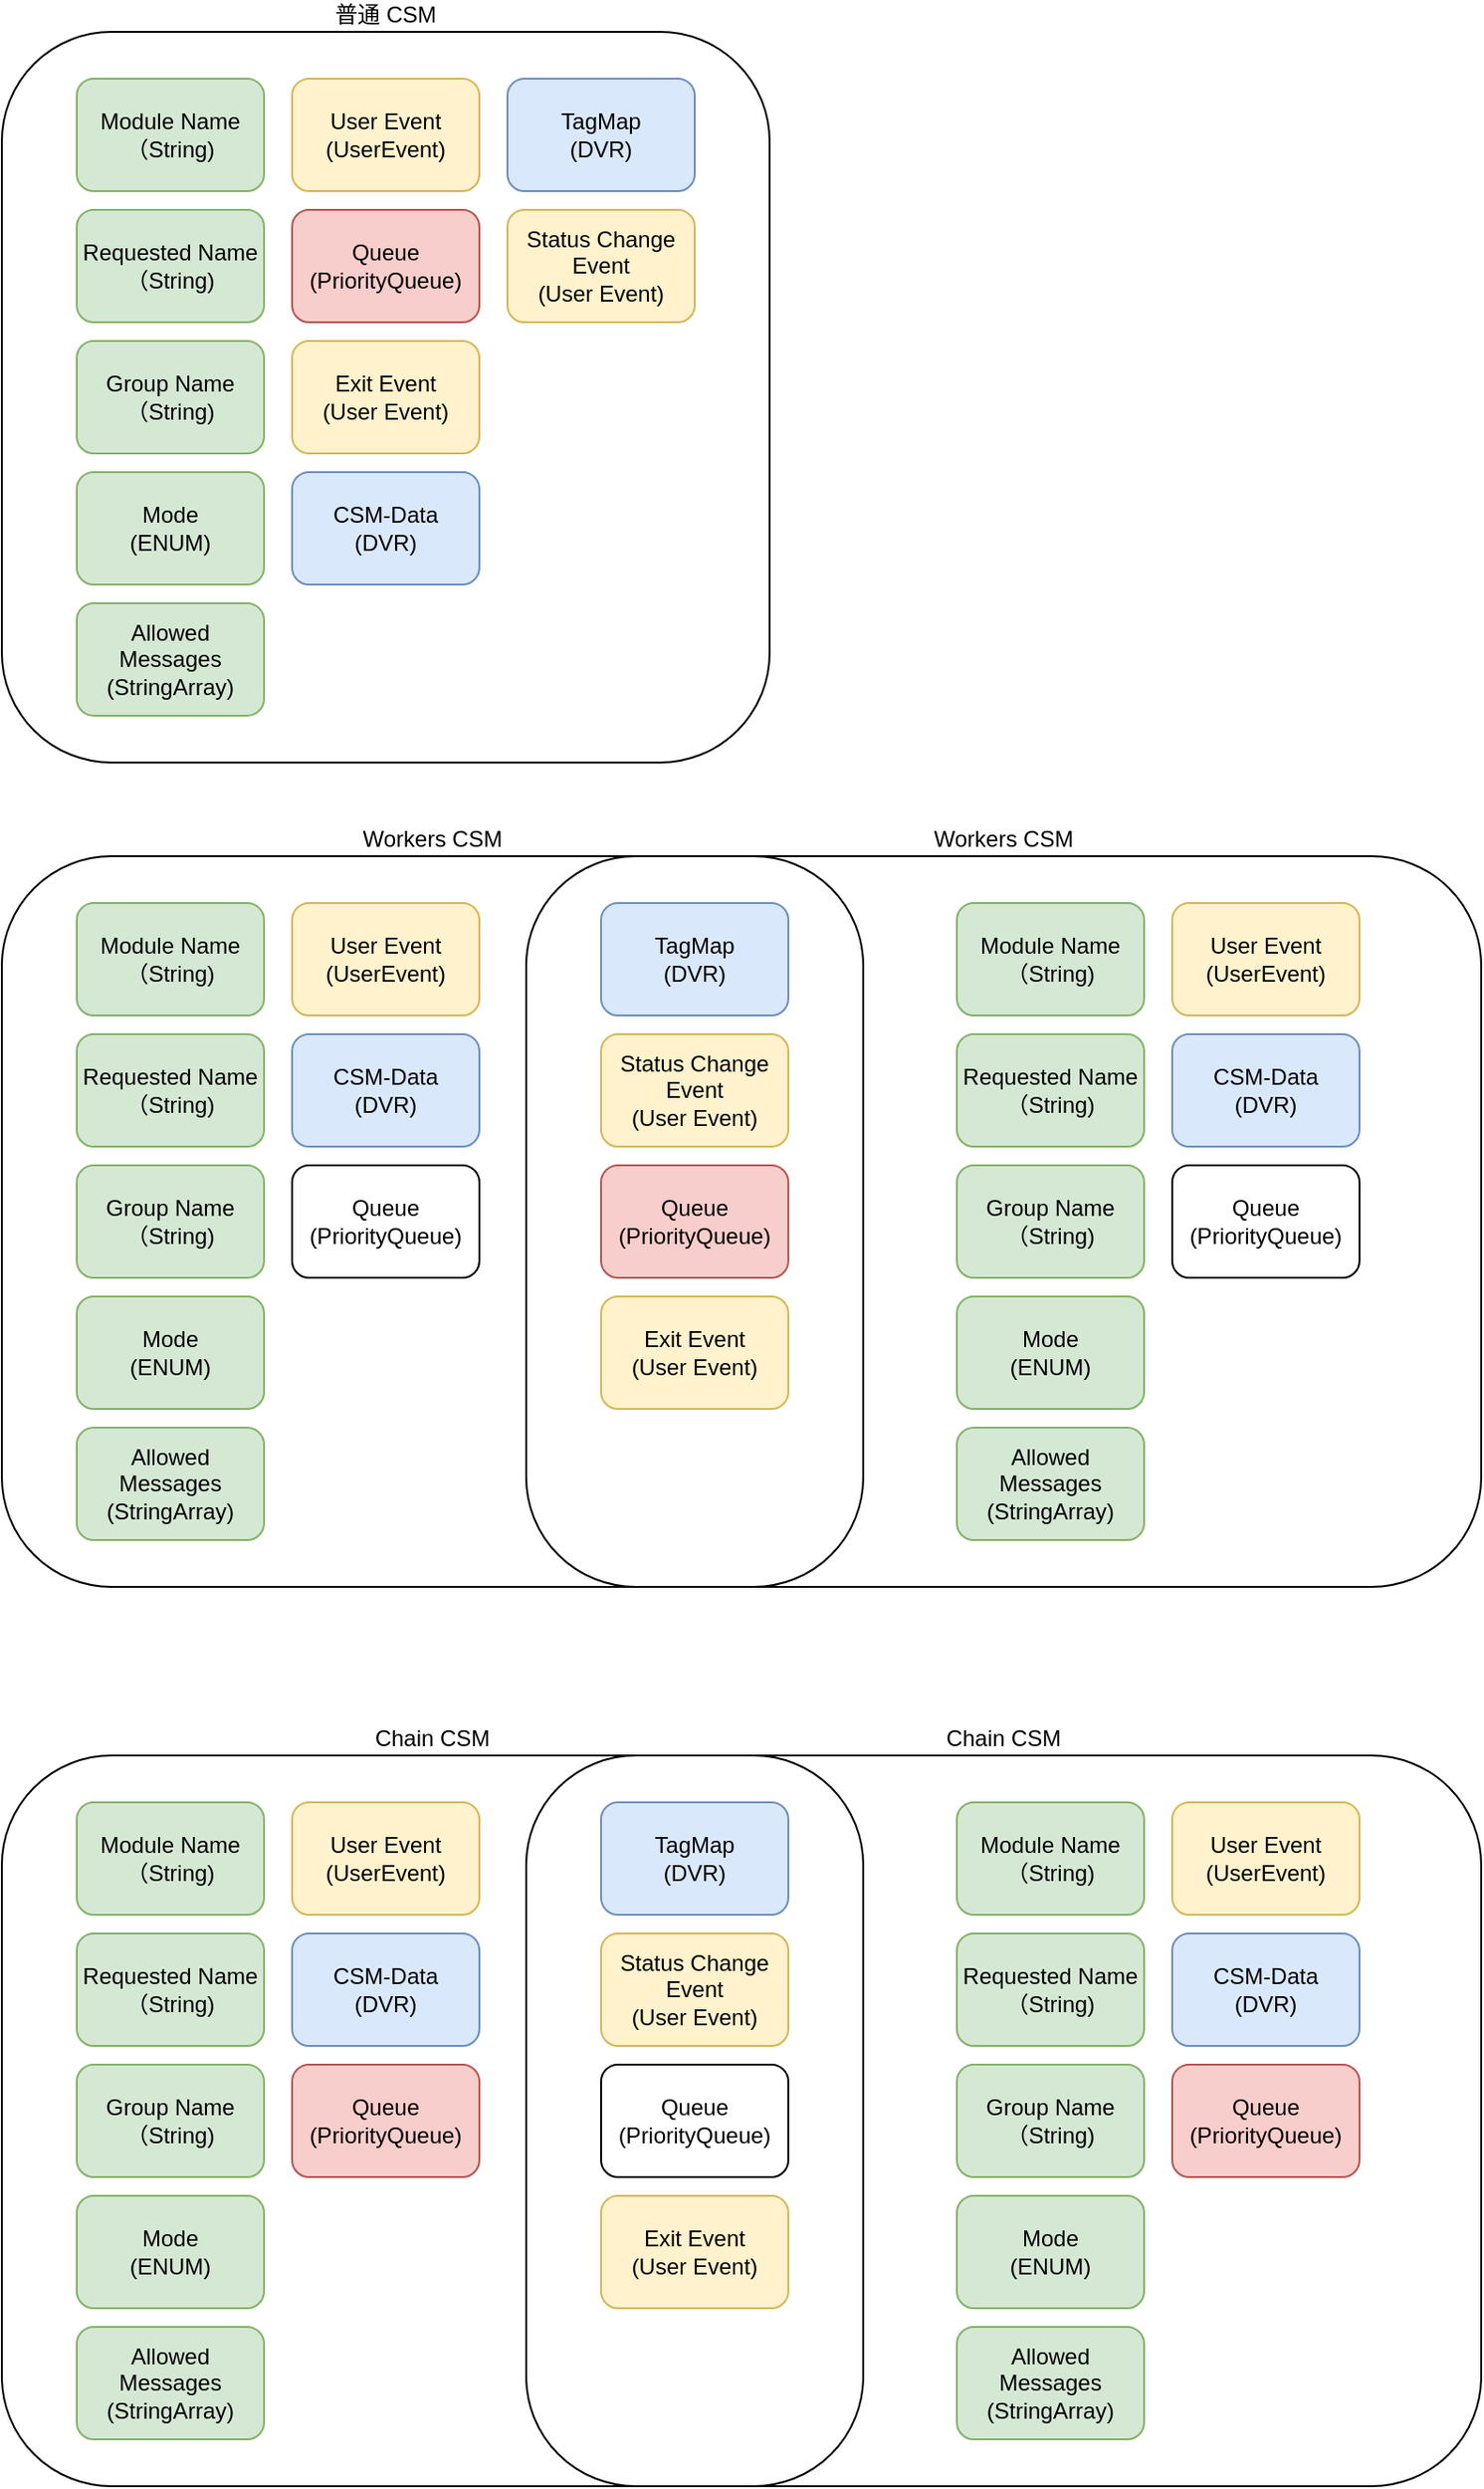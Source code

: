 <mxfile version="27.0.2">
  <diagram name="第 1 页" id="rZ3F6WsEh6n0-SjLhehS">
    <mxGraphModel dx="1554" dy="1193" grid="1" gridSize="10" guides="1" tooltips="1" connect="1" arrows="1" fold="1" page="1" pageScale="1" pageWidth="827" pageHeight="1169" math="0" shadow="0">
      <root>
        <mxCell id="0" />
        <mxCell id="1" parent="0" />
        <mxCell id="ue9UCVWdfoVIrYJgDfaV-16" value="Workers CSM" style="rounded=1;whiteSpace=wrap;html=1;labelPosition=center;verticalLabelPosition=top;align=center;verticalAlign=bottom;fillColor=none;" parent="1" vertex="1">
          <mxGeometry x="60" y="510" width="460" height="390" as="geometry" />
        </mxCell>
        <mxCell id="ue9UCVWdfoVIrYJgDfaV-28" value="Workers CSM" style="rounded=1;whiteSpace=wrap;html=1;labelPosition=center;verticalLabelPosition=top;align=center;verticalAlign=bottom;fillColor=none;" parent="1" vertex="1">
          <mxGeometry x="340" y="510" width="510" height="390" as="geometry" />
        </mxCell>
        <mxCell id="ue9UCVWdfoVIrYJgDfaV-40" value="Chain CSM" style="rounded=1;whiteSpace=wrap;html=1;labelPosition=center;verticalLabelPosition=top;align=center;verticalAlign=bottom;fillColor=none;" parent="1" vertex="1">
          <mxGeometry x="60" y="990" width="460" height="390" as="geometry" />
        </mxCell>
        <mxCell id="ue9UCVWdfoVIrYJgDfaV-52" value="Chain CSM" style="rounded=1;whiteSpace=wrap;html=1;labelPosition=center;verticalLabelPosition=top;align=center;verticalAlign=bottom;fillColor=none;" parent="1" vertex="1">
          <mxGeometry x="340" y="990" width="510" height="390" as="geometry" />
        </mxCell>
        <mxCell id="ue9UCVWdfoVIrYJgDfaV-15" value="普通 CSM" style="rounded=1;whiteSpace=wrap;html=1;labelPosition=center;verticalLabelPosition=top;align=center;verticalAlign=bottom;" parent="1" vertex="1">
          <mxGeometry x="60" y="70" width="410" height="390" as="geometry" />
        </mxCell>
        <mxCell id="ue9UCVWdfoVIrYJgDfaV-5" value="Queue&lt;br&gt;(PriorityQueue)" style="rounded=1;whiteSpace=wrap;html=1;fillColor=#f8cecc;strokeColor=#b85450;" parent="1" vertex="1">
          <mxGeometry x="215" y="165" width="100" height="60" as="geometry" />
        </mxCell>
        <mxCell id="ue9UCVWdfoVIrYJgDfaV-6" value="User Event&lt;br&gt;(UserEvent)" style="rounded=1;whiteSpace=wrap;html=1;fillColor=#fff2cc;strokeColor=#d6b656;" parent="1" vertex="1">
          <mxGeometry x="215" y="95" width="100" height="60" as="geometry" />
        </mxCell>
        <mxCell id="ue9UCVWdfoVIrYJgDfaV-7" value="Status Change Event&lt;br&gt;(User Event)" style="rounded=1;whiteSpace=wrap;html=1;fillColor=#fff2cc;strokeColor=#d6b656;" parent="1" vertex="1">
          <mxGeometry x="330" y="165" width="100" height="60" as="geometry" />
        </mxCell>
        <mxCell id="ue9UCVWdfoVIrYJgDfaV-8" value="TagMap&lt;br&gt;(DVR)" style="rounded=1;whiteSpace=wrap;html=1;fillColor=#dae8fc;strokeColor=#6c8ebf;" parent="1" vertex="1">
          <mxGeometry x="330" y="95" width="100" height="60" as="geometry" />
        </mxCell>
        <mxCell id="ue9UCVWdfoVIrYJgDfaV-9" value="CSM-Data&lt;br&gt;(DVR)" style="rounded=1;whiteSpace=wrap;html=1;fillColor=#dae8fc;strokeColor=#6c8ebf;" parent="1" vertex="1">
          <mxGeometry x="215" y="305" width="100" height="60" as="geometry" />
        </mxCell>
        <mxCell id="ue9UCVWdfoVIrYJgDfaV-10" value="Exit Event&lt;br&gt;(User Event)" style="rounded=1;whiteSpace=wrap;html=1;fillColor=#fff2cc;strokeColor=#d6b656;" parent="1" vertex="1">
          <mxGeometry x="215" y="235" width="100" height="60" as="geometry" />
        </mxCell>
        <mxCell id="ue9UCVWdfoVIrYJgDfaV-11" value="Allowed Messages&lt;br&gt;(StringArray)" style="rounded=1;whiteSpace=wrap;html=1;fillColor=#d5e8d4;strokeColor=#82b366;" parent="1" vertex="1">
          <mxGeometry x="100" y="375" width="100" height="60" as="geometry" />
        </mxCell>
        <mxCell id="ue9UCVWdfoVIrYJgDfaV-1" value="Module Name&lt;br&gt;（String)" style="rounded=1;whiteSpace=wrap;html=1;fillColor=#d5e8d4;strokeColor=#82b366;" parent="1" vertex="1">
          <mxGeometry x="100" y="95" width="100" height="60" as="geometry" />
        </mxCell>
        <mxCell id="ue9UCVWdfoVIrYJgDfaV-2" value="Requested Name（String)" style="rounded=1;whiteSpace=wrap;html=1;fillColor=#d5e8d4;strokeColor=#82b366;" parent="1" vertex="1">
          <mxGeometry x="100" y="165" width="100" height="60" as="geometry" />
        </mxCell>
        <mxCell id="ue9UCVWdfoVIrYJgDfaV-3" value="Group Name&lt;br&gt;（String)" style="rounded=1;whiteSpace=wrap;html=1;fillColor=#d5e8d4;strokeColor=#82b366;" parent="1" vertex="1">
          <mxGeometry x="100" y="235" width="100" height="60" as="geometry" />
        </mxCell>
        <mxCell id="ue9UCVWdfoVIrYJgDfaV-4" value="Mode&lt;br&gt;(ENUM)" style="rounded=1;whiteSpace=wrap;html=1;fillColor=#d5e8d4;strokeColor=#82b366;" parent="1" vertex="1">
          <mxGeometry x="100" y="305" width="100" height="60" as="geometry" />
        </mxCell>
        <mxCell id="ue9UCVWdfoVIrYJgDfaV-17" value="Queue&lt;br&gt;(PriorityQueue)" style="rounded=1;whiteSpace=wrap;html=1;fillColor=#f8cecc;strokeColor=#b85450;" parent="1" vertex="1">
          <mxGeometry x="380" y="675" width="100" height="60" as="geometry" />
        </mxCell>
        <mxCell id="ue9UCVWdfoVIrYJgDfaV-18" value="User Event&lt;br&gt;(UserEvent)" style="rounded=1;whiteSpace=wrap;html=1;fillColor=#fff2cc;strokeColor=#d6b656;" parent="1" vertex="1">
          <mxGeometry x="215" y="535" width="100" height="60" as="geometry" />
        </mxCell>
        <mxCell id="ue9UCVWdfoVIrYJgDfaV-19" value="Status Change Event&lt;br&gt;(User Event)" style="rounded=1;whiteSpace=wrap;html=1;fillColor=#fff2cc;strokeColor=#d6b656;" parent="1" vertex="1">
          <mxGeometry x="380" y="605" width="100" height="60" as="geometry" />
        </mxCell>
        <mxCell id="ue9UCVWdfoVIrYJgDfaV-20" value="TagMap&lt;br&gt;(DVR)" style="rounded=1;whiteSpace=wrap;html=1;fillColor=#dae8fc;strokeColor=#6c8ebf;" parent="1" vertex="1">
          <mxGeometry x="380" y="535" width="100" height="60" as="geometry" />
        </mxCell>
        <mxCell id="ue9UCVWdfoVIrYJgDfaV-21" value="CSM-Data&lt;br&gt;(DVR)" style="rounded=1;whiteSpace=wrap;html=1;fillColor=#dae8fc;strokeColor=#6c8ebf;" parent="1" vertex="1">
          <mxGeometry x="215" y="605" width="100" height="60" as="geometry" />
        </mxCell>
        <mxCell id="ue9UCVWdfoVIrYJgDfaV-22" value="Exit Event&lt;br&gt;(User Event)" style="rounded=1;whiteSpace=wrap;html=1;fillColor=#fff2cc;strokeColor=#d6b656;" parent="1" vertex="1">
          <mxGeometry x="380" y="745" width="100" height="60" as="geometry" />
        </mxCell>
        <mxCell id="ue9UCVWdfoVIrYJgDfaV-23" value="Allowed Messages&lt;br&gt;(StringArray)" style="rounded=1;whiteSpace=wrap;html=1;fillColor=#d5e8d4;strokeColor=#82b366;" parent="1" vertex="1">
          <mxGeometry x="100" y="815" width="100" height="60" as="geometry" />
        </mxCell>
        <mxCell id="ue9UCVWdfoVIrYJgDfaV-24" value="Module Name&lt;br&gt;（String)" style="rounded=1;whiteSpace=wrap;html=1;fillColor=#d5e8d4;strokeColor=#82b366;" parent="1" vertex="1">
          <mxGeometry x="100" y="535" width="100" height="60" as="geometry" />
        </mxCell>
        <mxCell id="ue9UCVWdfoVIrYJgDfaV-25" value="Requested Name（String)" style="rounded=1;whiteSpace=wrap;html=1;fillColor=#d5e8d4;strokeColor=#82b366;" parent="1" vertex="1">
          <mxGeometry x="100" y="605" width="100" height="60" as="geometry" />
        </mxCell>
        <mxCell id="ue9UCVWdfoVIrYJgDfaV-26" value="Group Name&lt;br&gt;（String)" style="rounded=1;whiteSpace=wrap;html=1;fillColor=#d5e8d4;strokeColor=#82b366;" parent="1" vertex="1">
          <mxGeometry x="100" y="675" width="100" height="60" as="geometry" />
        </mxCell>
        <mxCell id="ue9UCVWdfoVIrYJgDfaV-27" value="Mode&lt;br&gt;(ENUM)" style="rounded=1;whiteSpace=wrap;html=1;fillColor=#d5e8d4;strokeColor=#82b366;" parent="1" vertex="1">
          <mxGeometry x="100" y="745" width="100" height="60" as="geometry" />
        </mxCell>
        <mxCell id="ue9UCVWdfoVIrYJgDfaV-30" value="User Event&lt;br&gt;(UserEvent)" style="rounded=1;whiteSpace=wrap;html=1;fillColor=#fff2cc;strokeColor=#d6b656;" parent="1" vertex="1">
          <mxGeometry x="685" y="535" width="100" height="60" as="geometry" />
        </mxCell>
        <mxCell id="ue9UCVWdfoVIrYJgDfaV-33" value="CSM-Data&lt;br&gt;(DVR)" style="rounded=1;whiteSpace=wrap;html=1;fillColor=#dae8fc;strokeColor=#6c8ebf;" parent="1" vertex="1">
          <mxGeometry x="685" y="605" width="100" height="60" as="geometry" />
        </mxCell>
        <mxCell id="ue9UCVWdfoVIrYJgDfaV-35" value="Allowed Messages&lt;br&gt;(StringArray)" style="rounded=1;whiteSpace=wrap;html=1;fillColor=#d5e8d4;strokeColor=#82b366;" parent="1" vertex="1">
          <mxGeometry x="570" y="815" width="100" height="60" as="geometry" />
        </mxCell>
        <mxCell id="ue9UCVWdfoVIrYJgDfaV-36" value="Module Name&lt;br&gt;（String)" style="rounded=1;whiteSpace=wrap;html=1;fillColor=#d5e8d4;strokeColor=#82b366;" parent="1" vertex="1">
          <mxGeometry x="570" y="535" width="100" height="60" as="geometry" />
        </mxCell>
        <mxCell id="ue9UCVWdfoVIrYJgDfaV-37" value="Requested Name（String)" style="rounded=1;whiteSpace=wrap;html=1;fillColor=#d5e8d4;strokeColor=#82b366;" parent="1" vertex="1">
          <mxGeometry x="570" y="605" width="100" height="60" as="geometry" />
        </mxCell>
        <mxCell id="ue9UCVWdfoVIrYJgDfaV-38" value="Group Name&lt;br&gt;（String)" style="rounded=1;whiteSpace=wrap;html=1;fillColor=#d5e8d4;strokeColor=#82b366;" parent="1" vertex="1">
          <mxGeometry x="570" y="675" width="100" height="60" as="geometry" />
        </mxCell>
        <mxCell id="ue9UCVWdfoVIrYJgDfaV-39" value="Mode&lt;br&gt;(ENUM)" style="rounded=1;whiteSpace=wrap;html=1;fillColor=#d5e8d4;strokeColor=#82b366;" parent="1" vertex="1">
          <mxGeometry x="570" y="745" width="100" height="60" as="geometry" />
        </mxCell>
        <mxCell id="ue9UCVWdfoVIrYJgDfaV-41" value="Queue&lt;br&gt;(PriorityQueue)" style="rounded=1;whiteSpace=wrap;html=1;fillColor=#f8cecc;strokeColor=#b85450;" parent="1" vertex="1">
          <mxGeometry x="215" y="1155" width="100" height="60" as="geometry" />
        </mxCell>
        <mxCell id="ue9UCVWdfoVIrYJgDfaV-42" value="User Event&lt;br&gt;(UserEvent)" style="rounded=1;whiteSpace=wrap;html=1;fillColor=#fff2cc;strokeColor=#d6b656;" parent="1" vertex="1">
          <mxGeometry x="215" y="1015" width="100" height="60" as="geometry" />
        </mxCell>
        <mxCell id="ue9UCVWdfoVIrYJgDfaV-43" value="Status Change Event&lt;br&gt;(User Event)" style="rounded=1;whiteSpace=wrap;html=1;fillColor=#fff2cc;strokeColor=#d6b656;" parent="1" vertex="1">
          <mxGeometry x="380" y="1085" width="100" height="60" as="geometry" />
        </mxCell>
        <mxCell id="ue9UCVWdfoVIrYJgDfaV-44" value="TagMap&lt;br&gt;(DVR)" style="rounded=1;whiteSpace=wrap;html=1;fillColor=#dae8fc;strokeColor=#6c8ebf;" parent="1" vertex="1">
          <mxGeometry x="380" y="1015" width="100" height="60" as="geometry" />
        </mxCell>
        <mxCell id="ue9UCVWdfoVIrYJgDfaV-45" value="CSM-Data&lt;br&gt;(DVR)" style="rounded=1;whiteSpace=wrap;html=1;fillColor=#dae8fc;strokeColor=#6c8ebf;" parent="1" vertex="1">
          <mxGeometry x="215" y="1085" width="100" height="60" as="geometry" />
        </mxCell>
        <mxCell id="ue9UCVWdfoVIrYJgDfaV-46" value="Exit Event&lt;br&gt;(User Event)" style="rounded=1;whiteSpace=wrap;html=1;fillColor=#fff2cc;strokeColor=#d6b656;" parent="1" vertex="1">
          <mxGeometry x="380" y="1225" width="100" height="60" as="geometry" />
        </mxCell>
        <mxCell id="ue9UCVWdfoVIrYJgDfaV-47" value="Allowed Messages&lt;br&gt;(StringArray)" style="rounded=1;whiteSpace=wrap;html=1;fillColor=#d5e8d4;strokeColor=#82b366;" parent="1" vertex="1">
          <mxGeometry x="100" y="1295" width="100" height="60" as="geometry" />
        </mxCell>
        <mxCell id="ue9UCVWdfoVIrYJgDfaV-48" value="Module Name&lt;br&gt;（String)" style="rounded=1;whiteSpace=wrap;html=1;fillColor=#d5e8d4;strokeColor=#82b366;" parent="1" vertex="1">
          <mxGeometry x="100" y="1015" width="100" height="60" as="geometry" />
        </mxCell>
        <mxCell id="ue9UCVWdfoVIrYJgDfaV-49" value="Requested Name（String)" style="rounded=1;whiteSpace=wrap;html=1;fillColor=#d5e8d4;strokeColor=#82b366;" parent="1" vertex="1">
          <mxGeometry x="100" y="1085" width="100" height="60" as="geometry" />
        </mxCell>
        <mxCell id="ue9UCVWdfoVIrYJgDfaV-50" value="Group Name&lt;br&gt;（String)" style="rounded=1;whiteSpace=wrap;html=1;fillColor=#d5e8d4;strokeColor=#82b366;" parent="1" vertex="1">
          <mxGeometry x="100" y="1155" width="100" height="60" as="geometry" />
        </mxCell>
        <mxCell id="ue9UCVWdfoVIrYJgDfaV-51" value="Mode&lt;br&gt;(ENUM)" style="rounded=1;whiteSpace=wrap;html=1;fillColor=#d5e8d4;strokeColor=#82b366;" parent="1" vertex="1">
          <mxGeometry x="100" y="1225" width="100" height="60" as="geometry" />
        </mxCell>
        <mxCell id="ue9UCVWdfoVIrYJgDfaV-53" value="User Event&lt;br&gt;(UserEvent)" style="rounded=1;whiteSpace=wrap;html=1;fillColor=#fff2cc;strokeColor=#d6b656;" parent="1" vertex="1">
          <mxGeometry x="685" y="1015" width="100" height="60" as="geometry" />
        </mxCell>
        <mxCell id="ue9UCVWdfoVIrYJgDfaV-54" value="CSM-Data&lt;br&gt;(DVR)" style="rounded=1;whiteSpace=wrap;html=1;fillColor=#dae8fc;strokeColor=#6c8ebf;" parent="1" vertex="1">
          <mxGeometry x="685" y="1085" width="100" height="60" as="geometry" />
        </mxCell>
        <mxCell id="ue9UCVWdfoVIrYJgDfaV-55" value="Allowed Messages&lt;br&gt;(StringArray)" style="rounded=1;whiteSpace=wrap;html=1;fillColor=#d5e8d4;strokeColor=#82b366;" parent="1" vertex="1">
          <mxGeometry x="570" y="1295" width="100" height="60" as="geometry" />
        </mxCell>
        <mxCell id="ue9UCVWdfoVIrYJgDfaV-56" value="Module Name&lt;br&gt;（String)" style="rounded=1;whiteSpace=wrap;html=1;fillColor=#d5e8d4;strokeColor=#82b366;" parent="1" vertex="1">
          <mxGeometry x="570" y="1015" width="100" height="60" as="geometry" />
        </mxCell>
        <mxCell id="ue9UCVWdfoVIrYJgDfaV-57" value="Requested Name（String)" style="rounded=1;whiteSpace=wrap;html=1;fillColor=#d5e8d4;strokeColor=#82b366;" parent="1" vertex="1">
          <mxGeometry x="570" y="1085" width="100" height="60" as="geometry" />
        </mxCell>
        <mxCell id="ue9UCVWdfoVIrYJgDfaV-58" value="Group Name&lt;br&gt;（String)" style="rounded=1;whiteSpace=wrap;html=1;fillColor=#d5e8d4;strokeColor=#82b366;" parent="1" vertex="1">
          <mxGeometry x="570" y="1155" width="100" height="60" as="geometry" />
        </mxCell>
        <mxCell id="ue9UCVWdfoVIrYJgDfaV-59" value="Mode&lt;br&gt;(ENUM)" style="rounded=1;whiteSpace=wrap;html=1;fillColor=#d5e8d4;strokeColor=#82b366;" parent="1" vertex="1">
          <mxGeometry x="570" y="1225" width="100" height="60" as="geometry" />
        </mxCell>
        <mxCell id="ue9UCVWdfoVIrYJgDfaV-61" value="Queue&lt;br&gt;(PriorityQueue)" style="rounded=1;whiteSpace=wrap;html=1;fillColor=#f8cecc;strokeColor=#b85450;" parent="1" vertex="1">
          <mxGeometry x="685" y="1155" width="100" height="60" as="geometry" />
        </mxCell>
        <mxCell id="ue9UCVWdfoVIrYJgDfaV-62" value="Queue&lt;br&gt;(PriorityQueue)" style="rounded=1;whiteSpace=wrap;html=1;" parent="1" vertex="1">
          <mxGeometry x="380" y="1155" width="100" height="60" as="geometry" />
        </mxCell>
        <mxCell id="ue9UCVWdfoVIrYJgDfaV-63" value="Queue&lt;br&gt;(PriorityQueue)" style="rounded=1;whiteSpace=wrap;html=1;" parent="1" vertex="1">
          <mxGeometry x="215" y="675" width="100" height="60" as="geometry" />
        </mxCell>
        <mxCell id="ue9UCVWdfoVIrYJgDfaV-64" value="Queue&lt;br&gt;(PriorityQueue)" style="rounded=1;whiteSpace=wrap;html=1;" parent="1" vertex="1">
          <mxGeometry x="685" y="675" width="100" height="60" as="geometry" />
        </mxCell>
      </root>
    </mxGraphModel>
  </diagram>
</mxfile>
